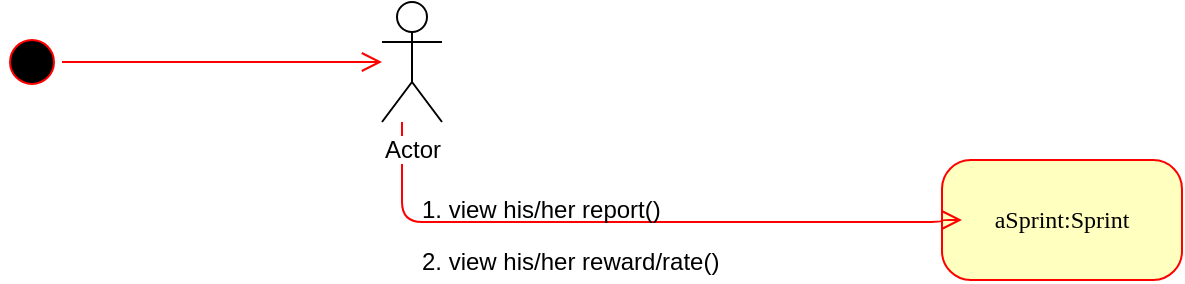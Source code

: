 <mxfile version="10.6.8" type="github"><diagram id="rCSOSCQ5vN3O37m3PPo-" name="Page-1"><mxGraphModel dx="840" dy="471" grid="1" gridSize="10" guides="1" tooltips="1" connect="1" arrows="1" fold="1" page="1" pageScale="1" pageWidth="850" pageHeight="1100" math="0" shadow="0"><root><mxCell id="0"/><mxCell id="1" parent="0"/><mxCell id="B-A0LOiC70GTHmSwoHpZ-1" value="" style="ellipse;html=1;shape=startState;fillColor=#000000;strokeColor=#ff0000;rounded=1;shadow=0;comic=0;labelBackgroundColor=none;fontFamily=Verdana;fontSize=12;fontColor=#000000;align=center;direction=south;" vertex="1" parent="1"><mxGeometry x="130" y="135" width="30" height="30" as="geometry"/></mxCell><mxCell id="B-A0LOiC70GTHmSwoHpZ-2" value="aSprint:Sprint" style="rounded=1;whiteSpace=wrap;html=1;arcSize=24;fillColor=#ffffc0;strokeColor=#ff0000;shadow=0;comic=0;labelBackgroundColor=none;fontFamily=Verdana;fontSize=12;fontColor=#000000;align=center;" vertex="1" parent="1"><mxGeometry x="600" y="199" width="120" height="60" as="geometry"/></mxCell><mxCell id="B-A0LOiC70GTHmSwoHpZ-3" style="edgeStyle=orthogonalEdgeStyle;html=1;labelBackgroundColor=none;endArrow=open;endSize=8;strokeColor=#ff0000;fontFamily=Verdana;fontSize=12;align=left;" edge="1" parent="1" source="B-A0LOiC70GTHmSwoHpZ-1"><mxGeometry relative="1" as="geometry"><mxPoint x="320" y="150" as="targetPoint"/></mxGeometry></mxCell><mxCell id="B-A0LOiC70GTHmSwoHpZ-4" style="edgeStyle=orthogonalEdgeStyle;html=1;labelBackgroundColor=none;endArrow=open;endSize=8;strokeColor=#ff0000;fontFamily=Verdana;fontSize=12;align=left;" edge="1" parent="1"><mxGeometry relative="1" as="geometry"><Array as="points"><mxPoint x="330" y="230"/><mxPoint x="600" y="230"/></Array><mxPoint x="330" y="180" as="sourcePoint"/><mxPoint x="610" y="229" as="targetPoint"/></mxGeometry></mxCell><mxCell id="B-A0LOiC70GTHmSwoHpZ-5" value="1. view his/her report()" style="text;html=1;resizable=0;points=[];autosize=1;align=left;verticalAlign=top;spacingTop=-4;" vertex="1" parent="1"><mxGeometry x="338" y="214" width="150" height="20" as="geometry"/></mxCell><mxCell id="B-A0LOiC70GTHmSwoHpZ-6" value="Actor" style="shape=umlActor;verticalLabelPosition=bottom;labelBackgroundColor=#ffffff;verticalAlign=top;html=1;outlineConnect=0;" vertex="1" parent="1"><mxGeometry x="320" y="120" width="30" height="60" as="geometry"/></mxCell><mxCell id="B-A0LOiC70GTHmSwoHpZ-7" value="2. view his/her reward/rate()" style="text;html=1;resizable=0;points=[];autosize=1;align=left;verticalAlign=top;spacingTop=-4;" vertex="1" parent="1"><mxGeometry x="338" y="240" width="190" height="20" as="geometry"/></mxCell></root></mxGraphModel></diagram></mxfile>